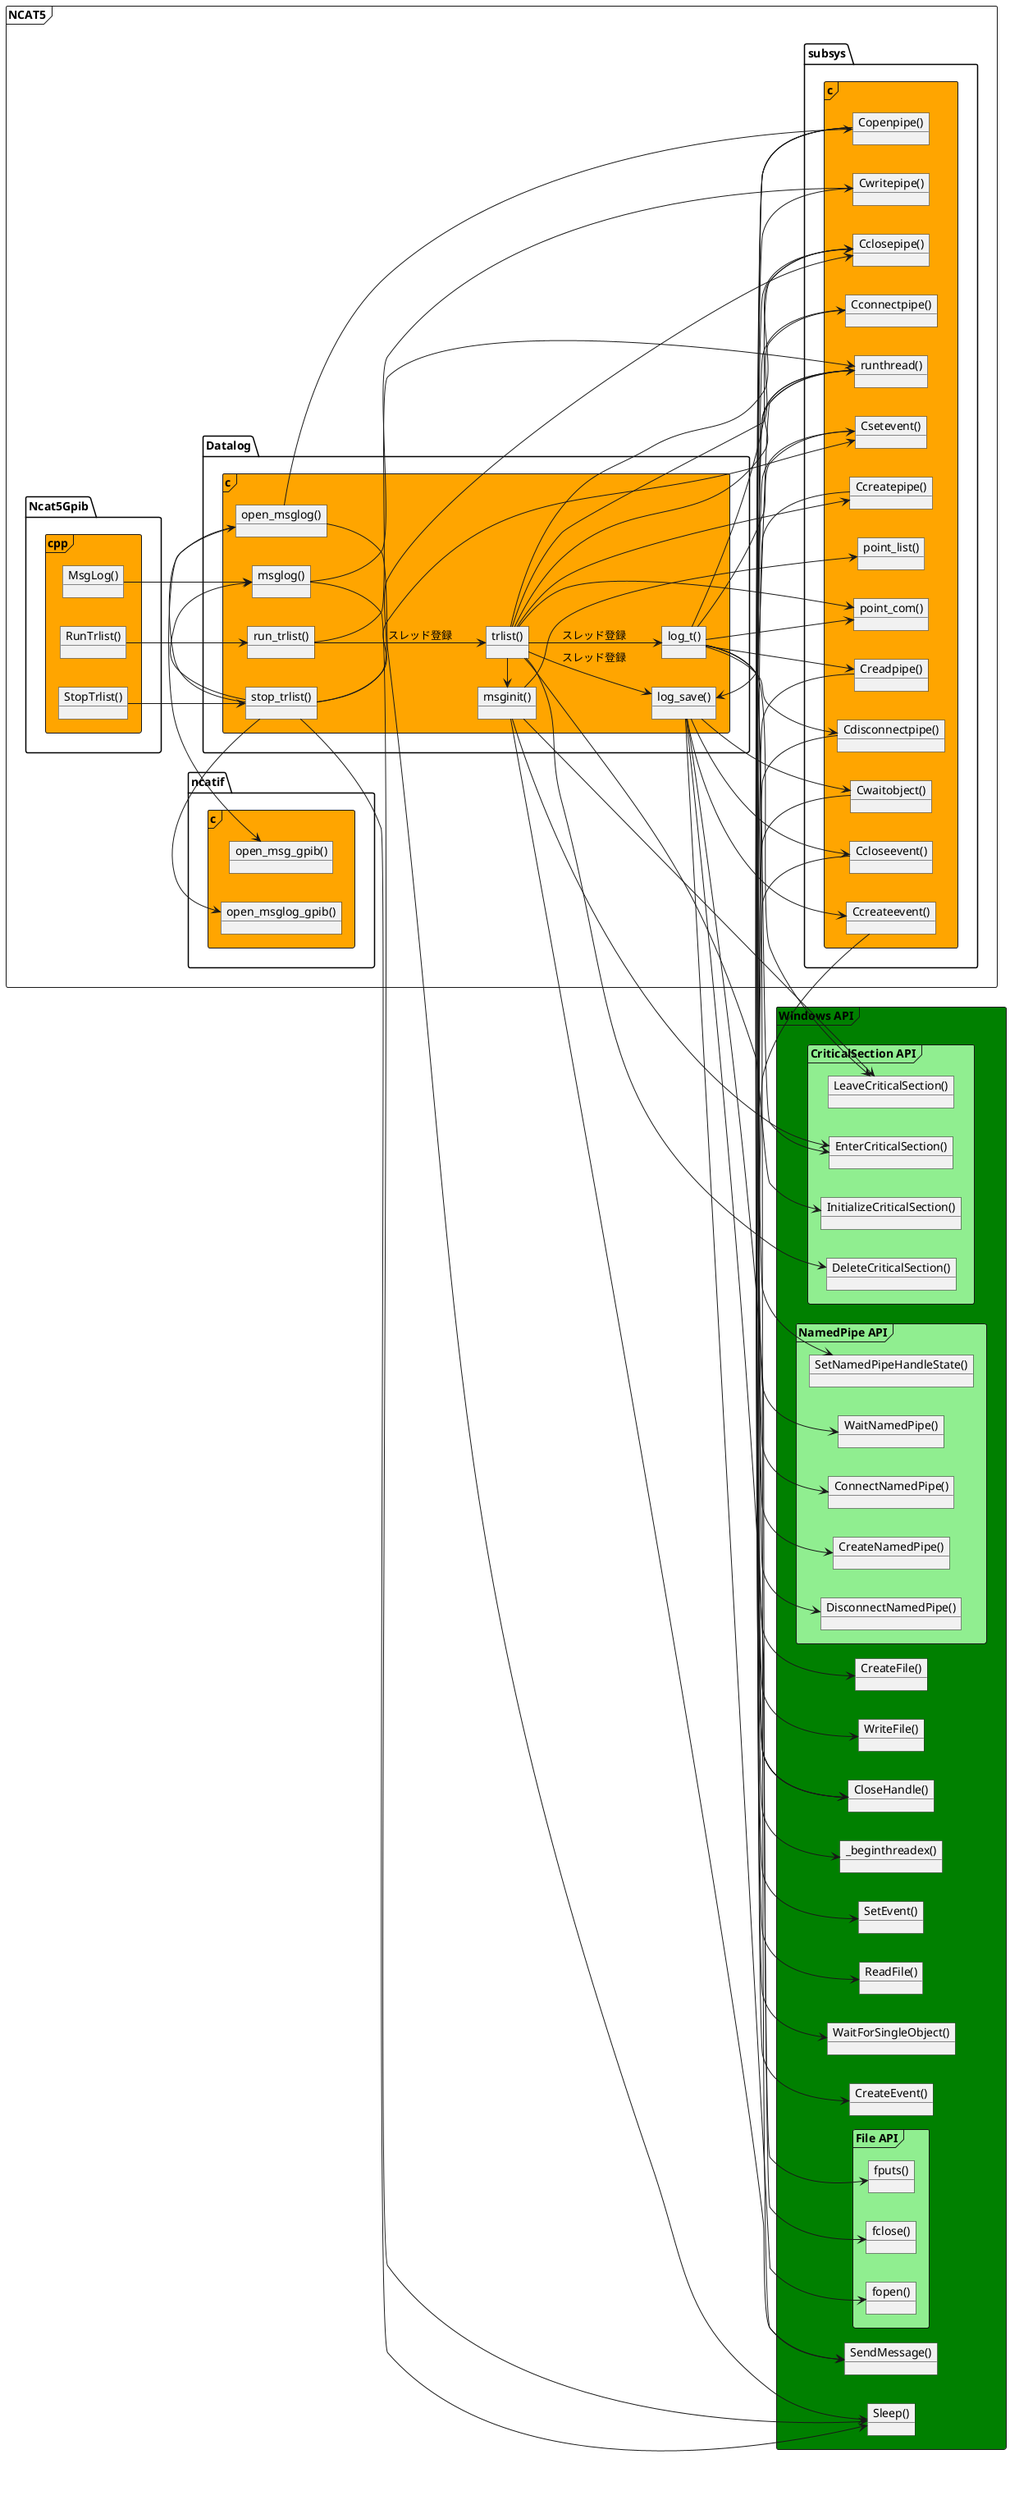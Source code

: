 @startuml LogCallTree
left to right direction

frame "NCAT5" {

  frame "Ncat5Gpib.cpp" #Orange {
    object "MsgLog()" as MsgLog
    object "RunTrlist()" as RunTrlist
    object "StopTrlist()" as StopTrlist
  }

  frame "Datalog.c" #Orange {
    object "msginit()" as msginit
    object "open_msglog()" as open_msglog
    object "msglog()" as msglog
    object "run_trlist()" as run_trlist
    object "stop_trlist()" as stop_trlist
    object "trlist()" as trlist
    object "log_t()" as log_t
    object "log_save()" as log_save
  }

  frame "subsys.c" #Orange {
    object "Ccreatepipe()" as Ccreatepipe
    object "runthread()" as runthread
    object "Cconnectpipe()" as Cconnectpipe
    object "Cclosepipe()" as Cclosepipe
    object "Csetevent()" as Csetevent
    object "point_list()" as point_list
    object "Copenpipe()" as Copenpipe
    object "Cwritepipe()" as Cwritepipe
    object "Creadpipe()" as Creadpipe
    object "point_com()" as point_com
    object "Cdisconnectpipe()" as Cdisconnectpipe
    object "Ccloseevent()" as Ccloseevent
    object "Cwaitobject()" as Cwaitobject
    object "Ccreateevent()" as Ccreateevent
  }

  frame "ncatif.c" #Orange {
    object "open_msg_gpib()" as open_msg_gpib
    object "open_msglog_gpib()" as open_msglog_gpib
  }
}

frame "Windows API" #Green {

  frame "CriticalSection API" #LightGreen {
    object "InitializeCriticalSection()" as InitializeCriticalSection
    object "EnterCriticalSection()" as EnterCriticalSection
    object "LeaveCriticalSection()" as LeaveCriticalSection
    object "DeleteCriticalSection()" as DeleteCriticalSection
  }

  frame "NamedPipe API" #LightGreen {
    object "CreateNamedPipe()" as CreateNamedPipe
    object "DisconnectNamedPipe()" as DisconnectNamedPipe
    object "SetNamedPipeHandleState()" as SetNamedPipeHandleState
    object "ConnectNamedPipe()" as ConnectNamedPipe
    object "WaitNamedPipe()" as WaitNamedPipe
  }

  frame "File API" #LightGreen {
    object "fopen()" as fopen
    object "fputs()" as fputs
    object "fclose()" as fclose
  }

  object "Sleep()" as Sleep
  object "SetEvent()" as SetEvent
  object "SendMessage()" as SendMessage
  object "WaitForSingleObject()" as WaitForSingleObject
  object "WriteFile()" as WriteFile
  object "CreateFile()" as CreateFile
  object "CreateEvent()" as CreateEvent
  object "ReadFile()" as ReadFile
  object "_beginthreadex()" as _beginthreadex
  object "CloseHandle()" as CloseHandle
}

' Ncat5Gpib.cppからの呼び出し
MsgLog -down-> msglog
RunTrlist -> run_trlist
StopTrlist -> stop_trlist 

' DataLog.c msginit()からの呼び出し
msginit -right-> EnterCriticalSection
msginit -down-> point_list
msginit -right-> LeaveCriticalSection 
msginit -right-> SendMessage 

' DataLog.c open_msglog()からの呼び出し
open_msglog -left-> open_msg_gpib
open_msglog -down-> Copenpipe
open_msglog -right-> Sleep

' DataLog.c msglog()からの呼び出し
msglog -right-> Sleep
msglog -down-> Cwritepipe

' DataLog.c run_trlist()からの呼び出し
run_trlist -down-> runthread
run_trlist -down-> trlist : スレッド登録

' DataLog.c stop_trlist()からの呼び出し
stop_trlist -down-> Cclosepipe 
stop_trlist -right-> Sleep
stop_trlist -> open_msglog
stop_trlist -> msglog
stop_trlist -left-> open_msglog_gpib
stop_trlist -down-> Csetevent

' DataLog.c trlist()からの呼び出し
trlist -down-> Ccreatepipe
trlist -down-> point_com
trlist -right-> InitializeCriticalSection
trlist -> msginit
trlist -down-> runthread
trlist -down-> Cconnectpipe
trlist -down-> Cclosepipe
trlist -right-> DeleteCriticalSection
trlist --> log_t : スレッド登録
trlist --> log_save : スレッド登録

' DataLog.c log_t()からの呼び出し
log_t -down-> Creadpipe
log_t -right-> EnterCriticalSection
log_t -down-> point_com
log_t -right-> SendMessage
log_t -right-> LeaveCriticalSection
log_t -down-> Csetevent
log_t -down-> Cdisconnectpipe
log_t -down-> Cclosepipe

' DataLog.c log_save()からの呼び出し
log_save -down-> Ccreateevent
log_save -right-> fopen
log_save -right-> fputs
log_save -right-> fclose
log_save -down-> Cwaitobject
log_save -down-> Ccloseevent

' subsys.c Ccreatepipe()からの呼び出し
Ccreatepipe -right-> CreateNamedPipe

' subsys.c runthread()からの呼び出し
runthread -right-> _beginthreadex
runthread -right-> CloseHandle
runthread -up-> log_save

' subsys.c Cconnectpipe()からの呼び出し
Cconnectpipe -right-> ConnectNamedPipe

' subsys.c Cclosepipe()からの呼び出し
Cclosepipe -right-> CloseHandle

' subsys.c Csetevent()からの呼び出し
Csetevent -right-> SetEvent

' subsys.c Copenpipe()からの呼び出し
Copenpipe -right-> CreateFile
Copenpipe -right-> SetNamedPipeHandleState
Copenpipe -right-> WaitNamedPipe

' subsys.c Cwritepipe()からの呼び出し
Cwritepipe -right-> WriteFile

' subsys.c Creadpipe()からの呼び出し
Creadpipe -right-> ReadFile

' subsys.c Cdisconnectpipe()からの呼び出し
Cdisconnectpipe -right-> DisconnectNamedPipe

' subsys.c Ccloseevent()からの呼び出し
Ccloseevent -right-> CloseHandle

' subsys.c WaitForSingleObject()からの呼び出し
Cwaitobject -right-> WaitForSingleObject

' subsys.c Ccreateevent()からの呼び出し
Ccreateevent -right-> CreateEvent

@enduml
